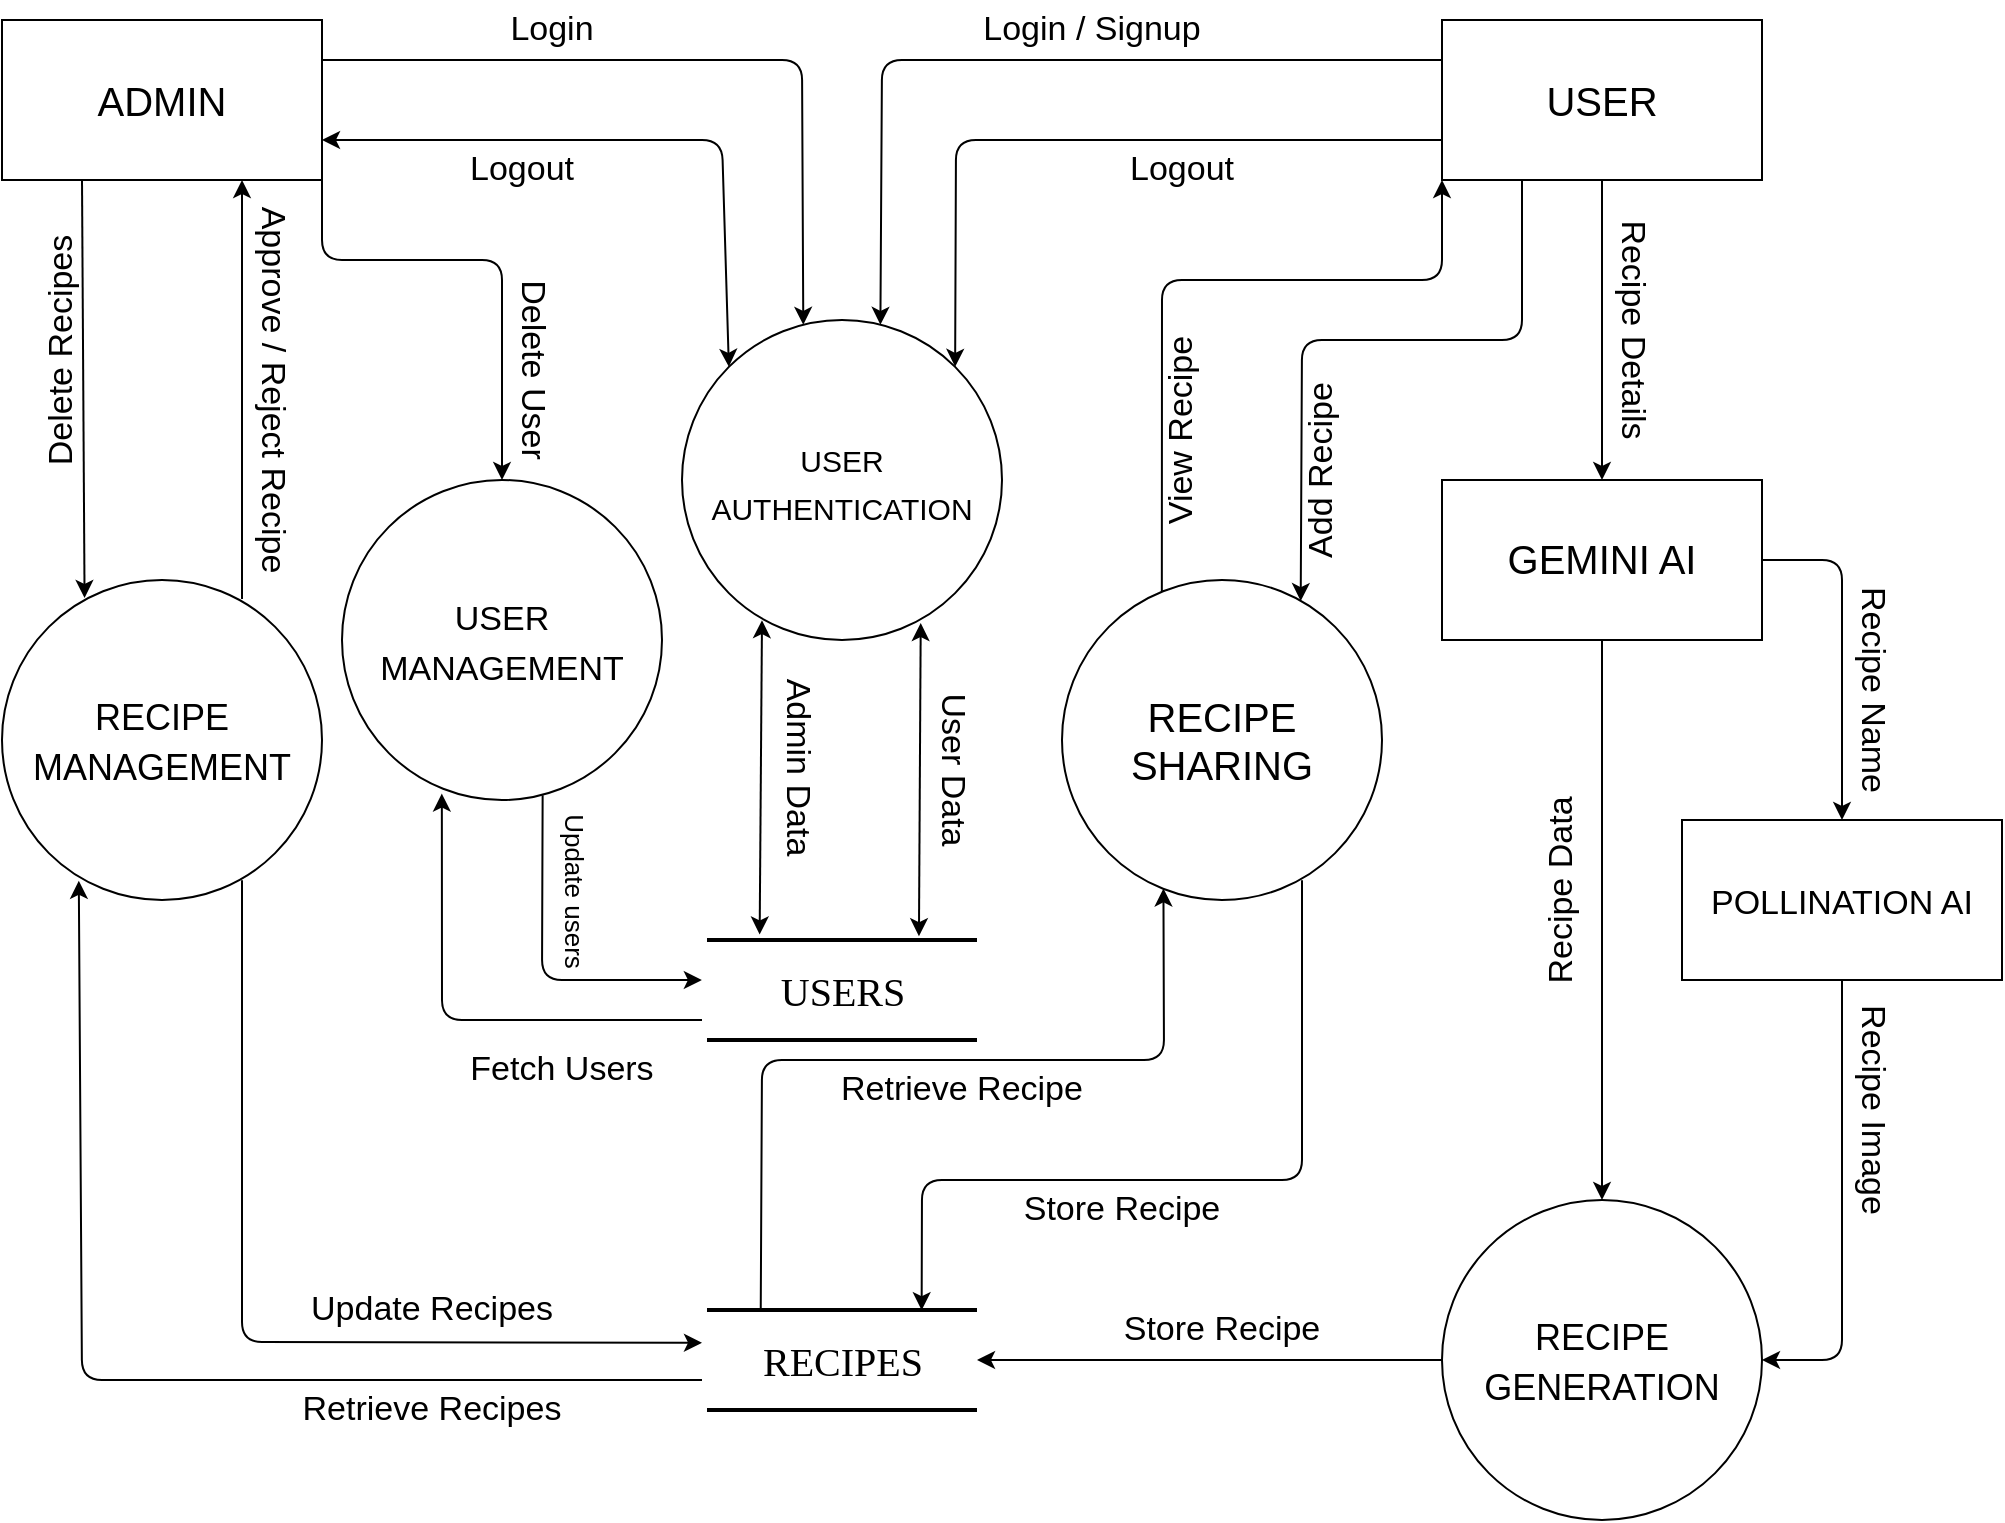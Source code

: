 <mxfile>
    <diagram id="nfPImFV3LTCRzZ3-pVpz" name="Page-1">
        <mxGraphModel dx="3015" dy="1528" grid="1" gridSize="10" guides="1" tooltips="1" connect="1" arrows="1" fold="1" page="0" pageScale="1" pageWidth="850" pageHeight="1100" math="0" shadow="0">
            <root>
                <mxCell id="0"/>
                <mxCell id="1" parent="0"/>
                <mxCell id="63" style="edgeStyle=none;html=1;fontFamily=Helvetica;fontSize=17;exitX=0;exitY=0.25;exitDx=0;exitDy=0;entryX=0.62;entryY=0.015;entryDx=0;entryDy=0;entryPerimeter=0;" edge="1" parent="1" source="2" target="9">
                    <mxGeometry relative="1" as="geometry">
                        <mxPoint x="-630" y="280" as="targetPoint"/>
                        <Array as="points">
                            <mxPoint x="-580" y="180"/>
                        </Array>
                    </mxGeometry>
                </mxCell>
                <mxCell id="80" style="edgeStyle=none;html=1;entryX=0.5;entryY=0;entryDx=0;entryDy=0;fontFamily=Helvetica;fontSize=17;startArrow=none;startFill=0;endArrow=classic;endFill=1;" edge="1" parent="1" source="2" target="7">
                    <mxGeometry relative="1" as="geometry">
                        <mxPoint x="-220" y="388.75" as="targetPoint"/>
                    </mxGeometry>
                </mxCell>
                <mxCell id="95" style="edgeStyle=none;html=1;entryX=0.746;entryY=0.066;entryDx=0;entryDy=0;fontFamily=Helvetica;fontSize=17;startArrow=none;startFill=0;endArrow=classic;endFill=1;exitX=0.25;exitY=1;exitDx=0;exitDy=0;entryPerimeter=0;" edge="1" parent="1" source="2" target="11">
                    <mxGeometry relative="1" as="geometry">
                        <Array as="points">
                            <mxPoint x="-260" y="320"/>
                            <mxPoint x="-370" y="320"/>
                        </Array>
                    </mxGeometry>
                </mxCell>
                <mxCell id="2" value="&lt;font style=&quot;font-size: 20px;&quot;&gt;USER&lt;/font&gt;" style="whiteSpace=wrap;html=1;" vertex="1" parent="1">
                    <mxGeometry x="-300" y="160" width="160" height="80" as="geometry"/>
                </mxCell>
                <mxCell id="71" style="edgeStyle=none;html=1;fontFamily=Helvetica;fontSize=17;startArrow=classic;startFill=1;endArrow=classic;endFill=1;entryX=0.379;entryY=0.015;entryDx=0;entryDy=0;entryPerimeter=0;" edge="1" parent="1" target="9">
                    <mxGeometry relative="1" as="geometry">
                        <mxPoint x="-870" y="180" as="sourcePoint"/>
                        <mxPoint x="-620" y="310" as="targetPoint"/>
                        <Array as="points">
                            <mxPoint x="-620" y="180"/>
                        </Array>
                    </mxGeometry>
                </mxCell>
                <mxCell id="75" style="edgeStyle=none;html=1;entryX=0;entryY=0;entryDx=0;entryDy=0;fontFamily=Helvetica;fontSize=17;startArrow=classic;startFill=1;endArrow=classic;endFill=1;exitX=1;exitY=0.75;exitDx=0;exitDy=0;" edge="1" parent="1" source="4" target="9">
                    <mxGeometry relative="1" as="geometry">
                        <Array as="points">
                            <mxPoint x="-660" y="220"/>
                        </Array>
                    </mxGeometry>
                </mxCell>
                <mxCell id="103" style="edgeStyle=none;html=1;entryX=0.258;entryY=0.056;entryDx=0;entryDy=0;fontFamily=Helvetica;fontSize=17;startArrow=none;startFill=0;endArrow=classic;endFill=1;exitX=0.25;exitY=1;exitDx=0;exitDy=0;entryPerimeter=0;" edge="1" parent="1" source="4" target="12">
                    <mxGeometry relative="1" as="geometry"/>
                </mxCell>
                <mxCell id="4" value="ADMIN" style="whiteSpace=wrap;html=1;fontSize=20;" vertex="1" parent="1">
                    <mxGeometry x="-1020" y="160" width="160" height="80" as="geometry"/>
                </mxCell>
                <mxCell id="90" style="edgeStyle=none;html=1;entryX=1;entryY=0.5;entryDx=0;entryDy=0;fontFamily=Helvetica;fontSize=17;startArrow=none;startFill=0;endArrow=classic;endFill=1;" edge="1" parent="1" source="6" target="82">
                    <mxGeometry relative="1" as="geometry">
                        <Array as="points">
                            <mxPoint x="-100" y="830"/>
                        </Array>
                    </mxGeometry>
                </mxCell>
                <mxCell id="6" value="&lt;font style=&quot;font-size: 17px;&quot;&gt;POLLINATION AI&lt;/font&gt;" style="whiteSpace=wrap;html=1;fontSize=20;" vertex="1" parent="1">
                    <mxGeometry x="-180" y="560" width="160" height="80" as="geometry"/>
                </mxCell>
                <mxCell id="83" style="edgeStyle=none;html=1;entryX=0.5;entryY=0;entryDx=0;entryDy=0;fontFamily=Helvetica;fontSize=17;startArrow=none;startFill=0;endArrow=classic;endFill=1;exitX=1;exitY=0.5;exitDx=0;exitDy=0;" edge="1" parent="1" source="7" target="6">
                    <mxGeometry relative="1" as="geometry">
                        <Array as="points">
                            <mxPoint x="-100" y="430"/>
                        </Array>
                    </mxGeometry>
                </mxCell>
                <mxCell id="86" style="edgeStyle=none;html=1;fontFamily=Helvetica;fontSize=17;startArrow=none;startFill=0;endArrow=classic;endFill=1;" edge="1" parent="1" source="7" target="82">
                    <mxGeometry relative="1" as="geometry"/>
                </mxCell>
                <mxCell id="7" value="&lt;font style=&quot;font-size: 20px;&quot;&gt;GEMINI AI&lt;/font&gt;" style="whiteSpace=wrap;html=1;fontSize=17;" vertex="1" parent="1">
                    <mxGeometry x="-300" y="390" width="160" height="80" as="geometry"/>
                </mxCell>
                <mxCell id="65" style="edgeStyle=none;html=1;entryX=0;entryY=0.75;entryDx=0;entryDy=0;fontFamily=Helvetica;fontSize=17;exitX=1;exitY=0;exitDx=0;exitDy=0;endArrow=none;endFill=0;startArrow=classic;startFill=1;" edge="1" parent="1" source="9" target="2">
                    <mxGeometry relative="1" as="geometry">
                        <Array as="points">
                            <mxPoint x="-543" y="220"/>
                        </Array>
                    </mxGeometry>
                </mxCell>
                <mxCell id="77" style="edgeStyle=none;html=1;exitX=0.746;exitY=0.947;exitDx=0;exitDy=0;entryX=0.785;entryY=-0.038;entryDx=0;entryDy=0;entryPerimeter=0;fontFamily=Helvetica;fontSize=17;startArrow=classic;startFill=1;endArrow=classic;endFill=1;exitPerimeter=0;" edge="1" parent="1" source="9" target="67">
                    <mxGeometry relative="1" as="geometry"/>
                </mxCell>
                <mxCell id="9" value="&lt;font style=&quot;font-size: 15px;&quot;&gt;USER&lt;br&gt;AUTHENTICATION&lt;/font&gt;" style="ellipse;whiteSpace=wrap;html=1;fontSize=20;" vertex="1" parent="1">
                    <mxGeometry x="-680" y="310" width="160" height="160" as="geometry"/>
                </mxCell>
                <mxCell id="97" style="edgeStyle=none;html=1;entryX=0;entryY=1;entryDx=0;entryDy=0;fontFamily=Helvetica;fontSize=17;startArrow=none;startFill=0;endArrow=classic;endFill=1;exitX=0.312;exitY=0.041;exitDx=0;exitDy=0;exitPerimeter=0;" edge="1" parent="1" source="11" target="2">
                    <mxGeometry relative="1" as="geometry">
                        <Array as="points">
                            <mxPoint x="-440" y="290"/>
                            <mxPoint x="-300" y="290"/>
                        </Array>
                    </mxGeometry>
                </mxCell>
                <mxCell id="99" style="edgeStyle=none;html=1;entryX=0.795;entryY=0.002;entryDx=0;entryDy=0;entryPerimeter=0;fontFamily=Helvetica;fontSize=17;startArrow=none;startFill=0;endArrow=classic;endFill=1;exitX=0.75;exitY=0.938;exitDx=0;exitDy=0;exitPerimeter=0;" edge="1" parent="1" source="11" target="92">
                    <mxGeometry relative="1" as="geometry">
                        <mxPoint x="-360" y="580" as="sourcePoint"/>
                        <Array as="points">
                            <mxPoint x="-370" y="740"/>
                            <mxPoint x="-560" y="740"/>
                        </Array>
                    </mxGeometry>
                </mxCell>
                <mxCell id="11" value="RECIPE&lt;br&gt;SHARING" style="ellipse;whiteSpace=wrap;html=1;fontSize=20;" vertex="1" parent="1">
                    <mxGeometry x="-490" y="440" width="160" height="160" as="geometry"/>
                </mxCell>
                <mxCell id="106" style="edgeStyle=none;html=1;fontFamily=Helvetica;fontSize=17;startArrow=none;startFill=0;endArrow=classic;endFill=1;exitX=0.75;exitY=0.938;exitDx=0;exitDy=0;exitPerimeter=0;" edge="1" parent="1" source="12">
                    <mxGeometry relative="1" as="geometry">
                        <mxPoint x="-670" y="821.391" as="targetPoint"/>
                        <Array as="points">
                            <mxPoint x="-900" y="821"/>
                        </Array>
                    </mxGeometry>
                </mxCell>
                <mxCell id="108" style="edgeStyle=none;html=1;entryX=0.75;entryY=1;entryDx=0;entryDy=0;fontFamily=Helvetica;fontSize=17;startArrow=none;startFill=0;endArrow=classic;endFill=1;exitX=0.75;exitY=0.059;exitDx=0;exitDy=0;exitPerimeter=0;" edge="1" parent="1" source="12" target="4">
                    <mxGeometry relative="1" as="geometry"/>
                </mxCell>
                <mxCell id="12" value="&lt;font style=&quot;font-size: 18px;&quot;&gt;RECIPE&lt;br&gt;MANAGEMENT&lt;/font&gt;" style="ellipse;whiteSpace=wrap;html=1;fontSize=20;" vertex="1" parent="1">
                    <mxGeometry x="-1020" y="440" width="160" height="160" as="geometry"/>
                </mxCell>
                <mxCell id="111" style="edgeStyle=none;html=1;entryX=1;entryY=1;entryDx=0;entryDy=0;fontFamily=Helvetica;fontSize=17;startArrow=classic;startFill=1;endArrow=none;endFill=0;" edge="1" parent="1" source="61" target="4">
                    <mxGeometry relative="1" as="geometry">
                        <Array as="points">
                            <mxPoint x="-770" y="280"/>
                            <mxPoint x="-860" y="280"/>
                        </Array>
                    </mxGeometry>
                </mxCell>
                <mxCell id="113" style="edgeStyle=none;html=1;fontFamily=Helvetica;fontSize=17;startArrow=classic;startFill=1;endArrow=none;endFill=0;exitX=0.312;exitY=0.98;exitDx=0;exitDy=0;exitPerimeter=0;" edge="1" parent="1" source="61">
                    <mxGeometry relative="1" as="geometry">
                        <mxPoint x="-670" y="660" as="targetPoint"/>
                        <Array as="points">
                            <mxPoint x="-800" y="660"/>
                        </Array>
                    </mxGeometry>
                </mxCell>
                <mxCell id="116" style="edgeStyle=none;html=1;fontFamily=Helvetica;fontSize=17;startArrow=none;startFill=0;endArrow=classic;endFill=1;exitX=0.627;exitY=0.985;exitDx=0;exitDy=0;exitPerimeter=0;entryX=-0.019;entryY=0.4;entryDx=0;entryDy=0;entryPerimeter=0;" edge="1" parent="1" source="61" target="67">
                    <mxGeometry relative="1" as="geometry">
                        <mxPoint x="-670" y="620" as="targetPoint"/>
                        <Array as="points">
                            <mxPoint x="-750" y="640"/>
                        </Array>
                    </mxGeometry>
                </mxCell>
                <mxCell id="61" value="&lt;span style=&quot;font-size: 17px;&quot;&gt;USER&lt;br&gt;MANAGEMENT&lt;br&gt;&lt;/span&gt;" style="ellipse;whiteSpace=wrap;html=1;fontSize=20;" vertex="1" parent="1">
                    <mxGeometry x="-850" y="390" width="160" height="160" as="geometry"/>
                </mxCell>
                <mxCell id="64" value="Login / Signup" style="text;strokeColor=none;align=center;fillColor=none;html=1;verticalAlign=middle;whiteSpace=wrap;rounded=0;fontFamily=Helvetica;fontSize=17;" vertex="1" parent="1">
                    <mxGeometry x="-540" y="150" width="130" height="30" as="geometry"/>
                </mxCell>
                <mxCell id="66" value="Logout" style="text;strokeColor=none;align=center;fillColor=none;html=1;verticalAlign=middle;whiteSpace=wrap;rounded=0;fontFamily=Helvetica;fontSize=17;" vertex="1" parent="1">
                    <mxGeometry x="-460" y="220" width="60" height="30" as="geometry"/>
                </mxCell>
                <mxCell id="67" value="&lt;span style=&quot;font-size: 20px;&quot;&gt;USERS&lt;/span&gt;" style="html=1;rounded=0;shadow=0;comic=0;labelBackgroundColor=none;strokeWidth=2;fontFamily=Verdana;fontSize=12;align=center;shape=mxgraph.ios7ui.horLines;" vertex="1" parent="1">
                    <mxGeometry x="-667.5" y="620" width="135" height="50" as="geometry"/>
                </mxCell>
                <mxCell id="70" value="User Data" style="text;strokeColor=none;align=center;fillColor=none;html=1;verticalAlign=middle;whiteSpace=wrap;rounded=0;fontFamily=Helvetica;fontSize=17;rotation=90;" vertex="1" parent="1">
                    <mxGeometry x="-590" y="520" width="90" height="30" as="geometry"/>
                </mxCell>
                <mxCell id="74" value="Login" style="text;strokeColor=none;align=center;fillColor=none;html=1;verticalAlign=middle;whiteSpace=wrap;rounded=0;fontFamily=Helvetica;fontSize=17;" vertex="1" parent="1">
                    <mxGeometry x="-810" y="150" width="130" height="30" as="geometry"/>
                </mxCell>
                <mxCell id="76" value="Logout" style="text;strokeColor=none;align=center;fillColor=none;html=1;verticalAlign=middle;whiteSpace=wrap;rounded=0;fontFamily=Helvetica;fontSize=17;" vertex="1" parent="1">
                    <mxGeometry x="-790" y="220" width="60" height="30" as="geometry"/>
                </mxCell>
                <mxCell id="78" style="edgeStyle=none;html=1;exitX=0.25;exitY=0.938;exitDx=0;exitDy=0;entryX=0.195;entryY=-0.055;entryDx=0;entryDy=0;entryPerimeter=0;fontFamily=Helvetica;fontSize=17;startArrow=classic;startFill=1;endArrow=classic;endFill=1;exitPerimeter=0;" edge="1" parent="1" source="9" target="67">
                    <mxGeometry relative="1" as="geometry">
                        <mxPoint x="-550.64" y="471.52" as="sourcePoint"/>
                        <mxPoint x="-551.525" y="608.1" as="targetPoint"/>
                    </mxGeometry>
                </mxCell>
                <mxCell id="79" value="Admin Data" style="text;strokeColor=none;align=center;fillColor=none;html=1;verticalAlign=middle;whiteSpace=wrap;rounded=0;fontFamily=Helvetica;fontSize=17;rotation=90;" vertex="1" parent="1">
                    <mxGeometry x="-668.75" y="518.75" width="92.5" height="30" as="geometry"/>
                </mxCell>
                <mxCell id="81" value="Recipe Details" style="text;strokeColor=none;align=center;fillColor=none;html=1;verticalAlign=middle;whiteSpace=wrap;rounded=0;fontFamily=Helvetica;fontSize=17;rotation=90;" vertex="1" parent="1">
                    <mxGeometry x="-270" y="300" width="130" height="30" as="geometry"/>
                </mxCell>
                <mxCell id="93" style="edgeStyle=none;html=1;fontFamily=Helvetica;fontSize=17;startArrow=none;startFill=0;endArrow=classic;endFill=1;" edge="1" parent="1" source="82" target="92">
                    <mxGeometry relative="1" as="geometry">
                        <mxPoint x="-530" y="830" as="targetPoint"/>
                        <Array as="points"/>
                    </mxGeometry>
                </mxCell>
                <mxCell id="82" value="&lt;font style=&quot;font-size: 18px;&quot;&gt;RECIPE&lt;br&gt;GENERATION&lt;/font&gt;" style="ellipse;whiteSpace=wrap;html=1;fontSize=20;" vertex="1" parent="1">
                    <mxGeometry x="-300" y="750" width="160" height="160" as="geometry"/>
                </mxCell>
                <mxCell id="85" value="Recipe Name" style="text;strokeColor=none;align=center;fillColor=none;html=1;verticalAlign=middle;whiteSpace=wrap;rounded=0;fontFamily=Helvetica;fontSize=17;rotation=90;" vertex="1" parent="1">
                    <mxGeometry x="-140" y="480" width="110" height="30" as="geometry"/>
                </mxCell>
                <mxCell id="87" value="Recipe Data" style="text;strokeColor=none;align=center;fillColor=none;html=1;verticalAlign=middle;whiteSpace=wrap;rounded=0;fontFamily=Helvetica;fontSize=17;rotation=-90;" vertex="1" parent="1">
                    <mxGeometry x="-300" y="580" width="120" height="30" as="geometry"/>
                </mxCell>
                <mxCell id="91" value="Recipe Image" style="text;strokeColor=none;align=center;fillColor=none;html=1;verticalAlign=middle;whiteSpace=wrap;rounded=0;fontFamily=Helvetica;fontSize=17;rotation=90;" vertex="1" parent="1">
                    <mxGeometry x="-140" y="690" width="110" height="30" as="geometry"/>
                </mxCell>
                <mxCell id="100" style="edgeStyle=none;html=1;entryX=0.317;entryY=0.964;entryDx=0;entryDy=0;entryPerimeter=0;fontFamily=Helvetica;fontSize=17;startArrow=none;startFill=0;endArrow=classic;endFill=1;exitX=0.199;exitY=0.021;exitDx=0;exitDy=0;exitPerimeter=0;" edge="1" parent="1" source="92" target="11">
                    <mxGeometry relative="1" as="geometry">
                        <Array as="points">
                            <mxPoint x="-640" y="680"/>
                            <mxPoint x="-439" y="680"/>
                        </Array>
                    </mxGeometry>
                </mxCell>
                <mxCell id="104" style="edgeStyle=none;html=1;entryX=0.24;entryY=0.94;entryDx=0;entryDy=0;entryPerimeter=0;fontFamily=Helvetica;fontSize=17;startArrow=none;startFill=0;endArrow=classic;endFill=1;" edge="1" parent="1" target="12">
                    <mxGeometry relative="1" as="geometry">
                        <mxPoint x="-670" y="840" as="sourcePoint"/>
                        <Array as="points">
                            <mxPoint x="-980" y="840"/>
                        </Array>
                    </mxGeometry>
                </mxCell>
                <mxCell id="92" value="&lt;span style=&quot;font-size: 20px;&quot;&gt;RECIPES&lt;/span&gt;" style="html=1;rounded=0;shadow=0;comic=0;labelBackgroundColor=none;strokeWidth=2;fontFamily=Verdana;fontSize=12;align=center;shape=mxgraph.ios7ui.horLines;" vertex="1" parent="1">
                    <mxGeometry x="-667.5" y="805" width="135" height="50" as="geometry"/>
                </mxCell>
                <mxCell id="94" value="Store Recipe" style="text;strokeColor=none;align=center;fillColor=none;html=1;verticalAlign=middle;whiteSpace=wrap;rounded=0;fontFamily=Helvetica;fontSize=17;" vertex="1" parent="1">
                    <mxGeometry x="-470" y="800" width="120" height="30" as="geometry"/>
                </mxCell>
                <mxCell id="96" value="Add Recipe" style="text;strokeColor=none;align=center;fillColor=none;html=1;verticalAlign=middle;whiteSpace=wrap;rounded=0;fontFamily=Helvetica;fontSize=17;rotation=-90;" vertex="1" parent="1">
                    <mxGeometry x="-410" y="370" width="100" height="30" as="geometry"/>
                </mxCell>
                <mxCell id="98" value="View Recipe" style="text;strokeColor=none;align=center;fillColor=none;html=1;verticalAlign=middle;whiteSpace=wrap;rounded=0;fontFamily=Helvetica;fontSize=17;rotation=-90;" vertex="1" parent="1">
                    <mxGeometry x="-480" y="350" width="100" height="30" as="geometry"/>
                </mxCell>
                <mxCell id="101" value="Retrieve Recipe" style="text;strokeColor=none;align=center;fillColor=none;html=1;verticalAlign=middle;whiteSpace=wrap;rounded=0;fontFamily=Helvetica;fontSize=17;" vertex="1" parent="1">
                    <mxGeometry x="-610" y="680" width="140" height="30" as="geometry"/>
                </mxCell>
                <mxCell id="102" value="Store Recipe" style="text;strokeColor=none;align=center;fillColor=none;html=1;verticalAlign=middle;whiteSpace=wrap;rounded=0;fontFamily=Helvetica;fontSize=17;" vertex="1" parent="1">
                    <mxGeometry x="-520" y="740" width="120" height="30" as="geometry"/>
                </mxCell>
                <mxCell id="105" value="Retrieve Recipes" style="text;strokeColor=none;align=center;fillColor=none;html=1;verticalAlign=middle;whiteSpace=wrap;rounded=0;fontFamily=Helvetica;fontSize=17;" vertex="1" parent="1">
                    <mxGeometry x="-880" y="840" width="150" height="30" as="geometry"/>
                </mxCell>
                <mxCell id="107" value="Update Recipes" style="text;strokeColor=none;align=center;fillColor=none;html=1;verticalAlign=middle;whiteSpace=wrap;rounded=0;fontFamily=Helvetica;fontSize=17;" vertex="1" parent="1">
                    <mxGeometry x="-880" y="790" width="150" height="30" as="geometry"/>
                </mxCell>
                <mxCell id="109" value="Delete Recipes" style="text;strokeColor=none;align=center;fillColor=none;html=1;verticalAlign=middle;whiteSpace=wrap;rounded=0;fontFamily=Helvetica;fontSize=17;rotation=-90;" vertex="1" parent="1">
                    <mxGeometry x="-1060" y="310" width="140" height="30" as="geometry"/>
                </mxCell>
                <mxCell id="110" value="Approve / Reject Recipe" style="text;strokeColor=none;align=center;fillColor=none;html=1;verticalAlign=middle;whiteSpace=wrap;rounded=0;fontFamily=Helvetica;fontSize=17;rotation=90;" vertex="1" parent="1">
                    <mxGeometry x="-980" y="330" width="190" height="30" as="geometry"/>
                </mxCell>
                <mxCell id="112" value="Delete User" style="text;strokeColor=none;align=center;fillColor=none;html=1;verticalAlign=middle;whiteSpace=wrap;rounded=0;fontFamily=Helvetica;fontSize=17;rotation=90;" vertex="1" parent="1">
                    <mxGeometry x="-810" y="320" width="110" height="30" as="geometry"/>
                </mxCell>
                <mxCell id="114" value="Fetch Users" style="text;strokeColor=none;align=center;fillColor=none;html=1;verticalAlign=middle;whiteSpace=wrap;rounded=0;fontFamily=Helvetica;fontSize=17;" vertex="1" parent="1">
                    <mxGeometry x="-790" y="670" width="100" height="30" as="geometry"/>
                </mxCell>
                <mxCell id="117" value="Update users" style="text;strokeColor=none;align=center;fillColor=none;html=1;verticalAlign=middle;whiteSpace=wrap;rounded=0;fontFamily=Helvetica;fontSize=13;rotation=90;" vertex="1" parent="1">
                    <mxGeometry x="-777.5" y="580" width="87.5" height="30" as="geometry"/>
                </mxCell>
            </root>
        </mxGraphModel>
    </diagram>
</mxfile>
